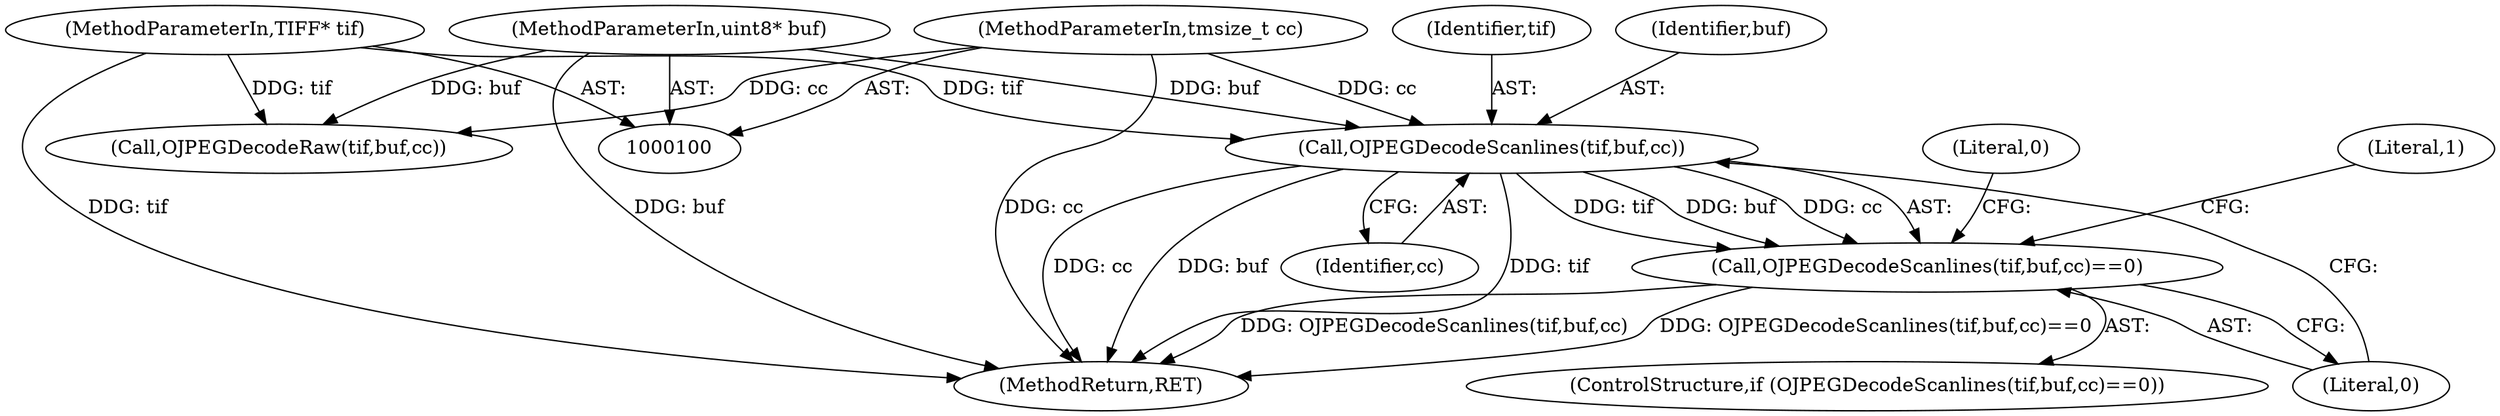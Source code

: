 digraph "0_libtiff_43bc256d8ae44b92d2734a3c5bc73957a4d7c1ec@pointer" {
"1000155" [label="(Call,OJPEGDecodeScanlines(tif,buf,cc))"];
"1000101" [label="(MethodParameterIn,TIFF* tif)"];
"1000102" [label="(MethodParameterIn,uint8* buf)"];
"1000103" [label="(MethodParameterIn,tmsize_t cc)"];
"1000154" [label="(Call,OJPEGDecodeScanlines(tif,buf,cc)==0)"];
"1000101" [label="(MethodParameterIn,TIFF* tif)"];
"1000144" [label="(Call,OJPEGDecodeRaw(tif,buf,cc))"];
"1000155" [label="(Call,OJPEGDecodeScanlines(tif,buf,cc))"];
"1000102" [label="(MethodParameterIn,uint8* buf)"];
"1000157" [label="(Identifier,buf)"];
"1000164" [label="(MethodReturn,RET)"];
"1000156" [label="(Identifier,tif)"];
"1000161" [label="(Literal,0)"];
"1000158" [label="(Identifier,cc)"];
"1000159" [label="(Literal,0)"];
"1000153" [label="(ControlStructure,if (OJPEGDecodeScanlines(tif,buf,cc)==0))"];
"1000154" [label="(Call,OJPEGDecodeScanlines(tif,buf,cc)==0)"];
"1000103" [label="(MethodParameterIn,tmsize_t cc)"];
"1000163" [label="(Literal,1)"];
"1000155" -> "1000154"  [label="AST: "];
"1000155" -> "1000158"  [label="CFG: "];
"1000156" -> "1000155"  [label="AST: "];
"1000157" -> "1000155"  [label="AST: "];
"1000158" -> "1000155"  [label="AST: "];
"1000159" -> "1000155"  [label="CFG: "];
"1000155" -> "1000164"  [label="DDG: buf"];
"1000155" -> "1000164"  [label="DDG: cc"];
"1000155" -> "1000164"  [label="DDG: tif"];
"1000155" -> "1000154"  [label="DDG: tif"];
"1000155" -> "1000154"  [label="DDG: buf"];
"1000155" -> "1000154"  [label="DDG: cc"];
"1000101" -> "1000155"  [label="DDG: tif"];
"1000102" -> "1000155"  [label="DDG: buf"];
"1000103" -> "1000155"  [label="DDG: cc"];
"1000101" -> "1000100"  [label="AST: "];
"1000101" -> "1000164"  [label="DDG: tif"];
"1000101" -> "1000144"  [label="DDG: tif"];
"1000102" -> "1000100"  [label="AST: "];
"1000102" -> "1000164"  [label="DDG: buf"];
"1000102" -> "1000144"  [label="DDG: buf"];
"1000103" -> "1000100"  [label="AST: "];
"1000103" -> "1000164"  [label="DDG: cc"];
"1000103" -> "1000144"  [label="DDG: cc"];
"1000154" -> "1000153"  [label="AST: "];
"1000154" -> "1000159"  [label="CFG: "];
"1000159" -> "1000154"  [label="AST: "];
"1000161" -> "1000154"  [label="CFG: "];
"1000163" -> "1000154"  [label="CFG: "];
"1000154" -> "1000164"  [label="DDG: OJPEGDecodeScanlines(tif,buf,cc)==0"];
"1000154" -> "1000164"  [label="DDG: OJPEGDecodeScanlines(tif,buf,cc)"];
}
